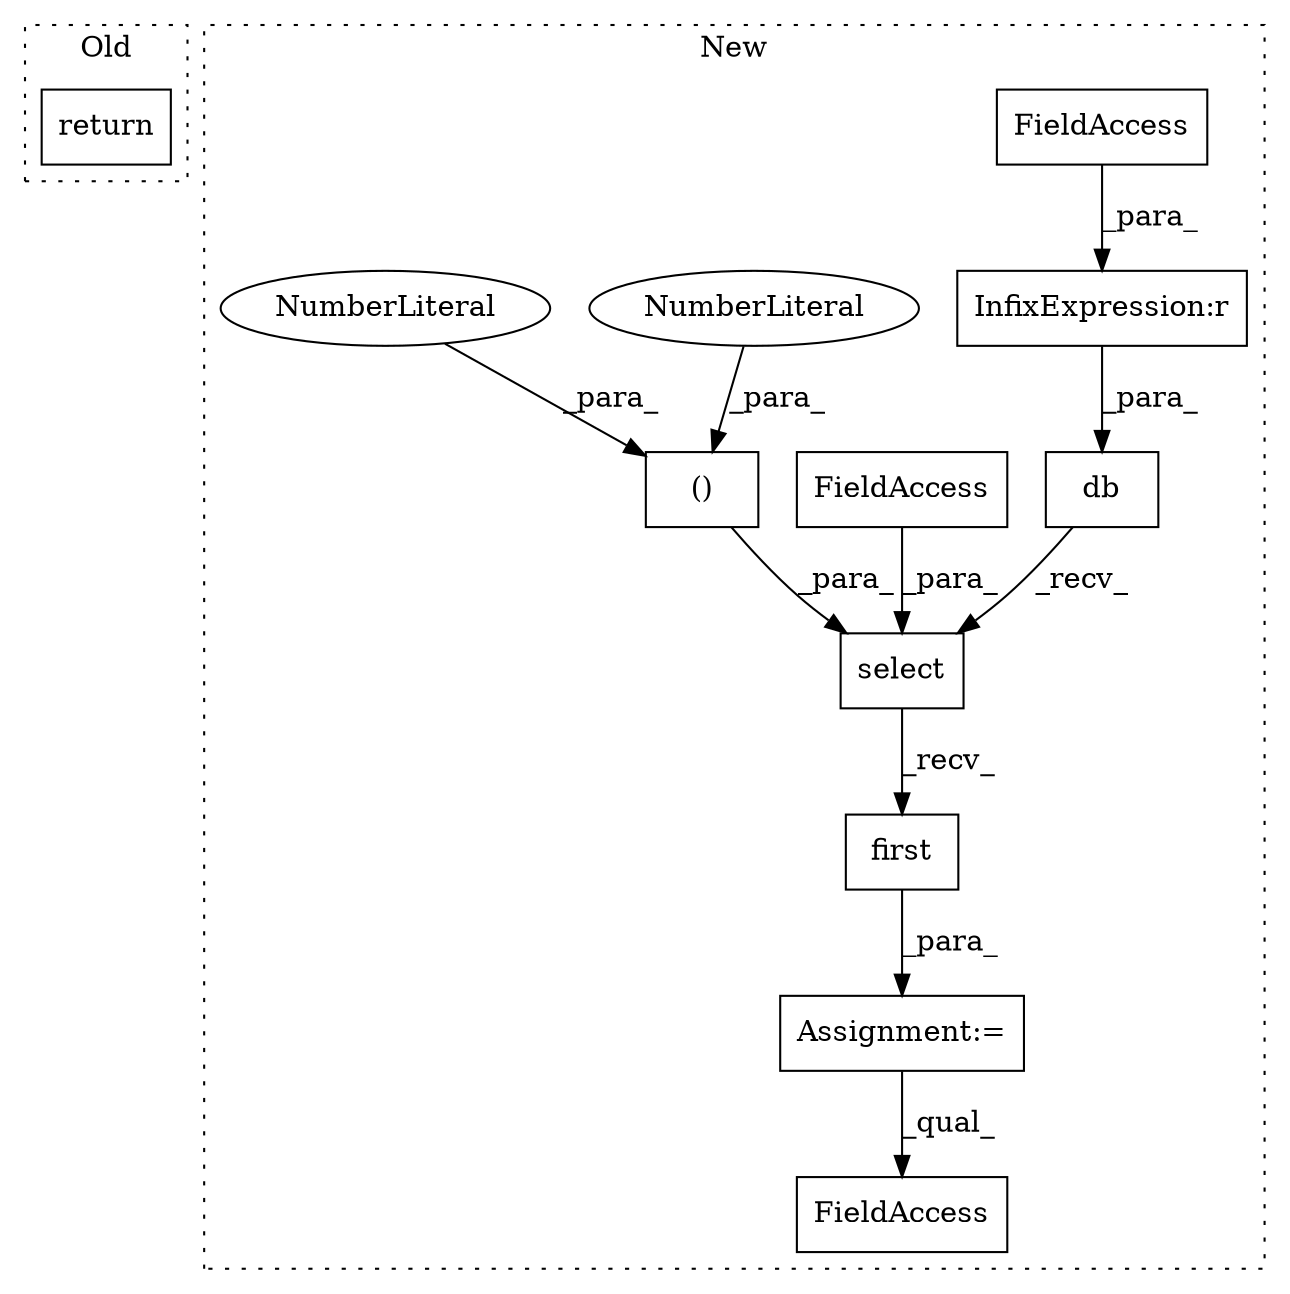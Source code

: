 digraph G {
subgraph cluster0 {
1 [label="return" a="41" s="13560" l="7" shape="box"];
label = "Old";
style="dotted";
}
subgraph cluster1 {
2 [label="db" a="32" s="12872,12896" l="3,1" shape="box"];
3 [label="InfixExpression:r" a="27" s="12884" l="4" shape="box"];
4 [label="FieldAccess" a="22" s="12875" l="9" shape="box"];
5 [label="select" a="32" s="12898,12965" l="7,2" shape="box"];
6 [label="()" a="106" s="12950" l="15" shape="box"];
7 [label="FieldAccess" a="22" s="12928" l="14" shape="box"];
8 [label="FieldAccess" a="22" s="13223" l="16" shape="box"];
9 [label="NumberLiteral" a="34" s="12950" l="1" shape="ellipse"];
10 [label="NumberLiteral" a="34" s="12964" l="1" shape="ellipse"];
11 [label="Assignment:=" a="7" s="12871" l="1" shape="box"];
12 [label="first" a="32" s="12968" l="7" shape="box"];
label = "New";
style="dotted";
}
2 -> 5 [label="_recv_"];
3 -> 2 [label="_para_"];
4 -> 3 [label="_para_"];
5 -> 12 [label="_recv_"];
6 -> 5 [label="_para_"];
7 -> 5 [label="_para_"];
9 -> 6 [label="_para_"];
10 -> 6 [label="_para_"];
11 -> 8 [label="_qual_"];
12 -> 11 [label="_para_"];
}